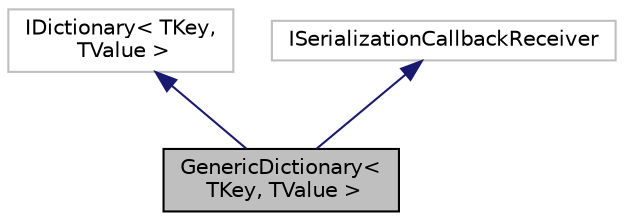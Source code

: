 digraph "GenericDictionary&lt; TKey, TValue &gt;"
{
 // INTERACTIVE_SVG=YES
 // LATEX_PDF_SIZE
  edge [fontname="Helvetica",fontsize="10",labelfontname="Helvetica",labelfontsize="10"];
  node [fontname="Helvetica",fontsize="10",shape=record];
  Node1 [label="GenericDictionary\<\l TKey, TValue \>",height=0.2,width=0.4,color="black", fillcolor="grey75", style="filled", fontcolor="black",tooltip="Generic Serializable Dictionary for Unity 2020.1."];
  Node2 -> Node1 [dir="back",color="midnightblue",fontsize="10",style="solid",fontname="Helvetica"];
  Node2 [label="IDictionary\< TKey,\l TValue \>",height=0.2,width=0.4,color="grey75", fillcolor="white", style="filled",tooltip=" "];
  Node3 -> Node1 [dir="back",color="midnightblue",fontsize="10",style="solid",fontname="Helvetica"];
  Node3 [label="ISerializationCallbackReceiver",height=0.2,width=0.4,color="grey75", fillcolor="white", style="filled",tooltip=" "];
}
